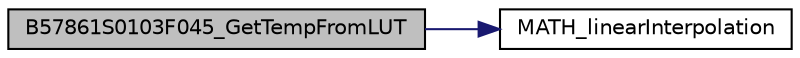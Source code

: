 digraph "B57861S0103F045_GetTempFromLUT"
{
  edge [fontname="Helvetica",fontsize="10",labelfontname="Helvetica",labelfontsize="10"];
  node [fontname="Helvetica",fontsize="10",shape=record];
  rankdir="LR";
  Node0 [label="B57861S0103F045_GetTempFromLUT",height=0.2,width=0.4,color="black", fillcolor="grey75", style="filled", fontcolor="black"];
  Node0 -> Node1 [color="midnightblue",fontsize="10",style="solid",fontname="Helvetica"];
  Node1 [label="MATH_linearInterpolation",height=0.2,width=0.4,color="black", fillcolor="white", style="filled",URL="$foxmath_8c.html#ac93dcc9f64cdd9451de2b20cbd7e3d68",tooltip="Linear inter-/extrapolates a third point according to two given points. "];
}
